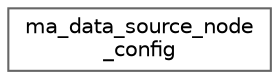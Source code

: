 digraph "Graphical Class Hierarchy"
{
 // LATEX_PDF_SIZE
  bgcolor="transparent";
  edge [fontname=Helvetica,fontsize=10,labelfontname=Helvetica,labelfontsize=10];
  node [fontname=Helvetica,fontsize=10,shape=box,height=0.2,width=0.4];
  rankdir="LR";
  Node0 [id="Node000000",label="ma_data_source_node\l_config",height=0.2,width=0.4,color="grey40", fillcolor="white", style="filled",URL="$structma__data__source__node__config.html",tooltip=" "];
}
